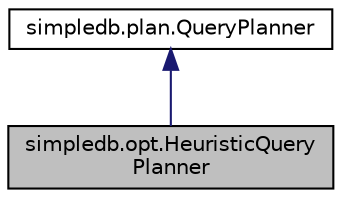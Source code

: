 digraph "simpledb.opt.HeuristicQueryPlanner"
{
  edge [fontname="Helvetica",fontsize="10",labelfontname="Helvetica",labelfontsize="10"];
  node [fontname="Helvetica",fontsize="10",shape=record];
  Node0 [label="simpledb.opt.HeuristicQuery\lPlanner",height=0.2,width=0.4,color="black", fillcolor="grey75", style="filled", fontcolor="black"];
  Node1 -> Node0 [dir="back",color="midnightblue",fontsize="10",style="solid"];
  Node1 [label="simpledb.plan.QueryPlanner",height=0.2,width=0.4,color="black", fillcolor="white", style="filled",URL="$interfacesimpledb_1_1plan_1_1QueryPlanner.html"];
}
